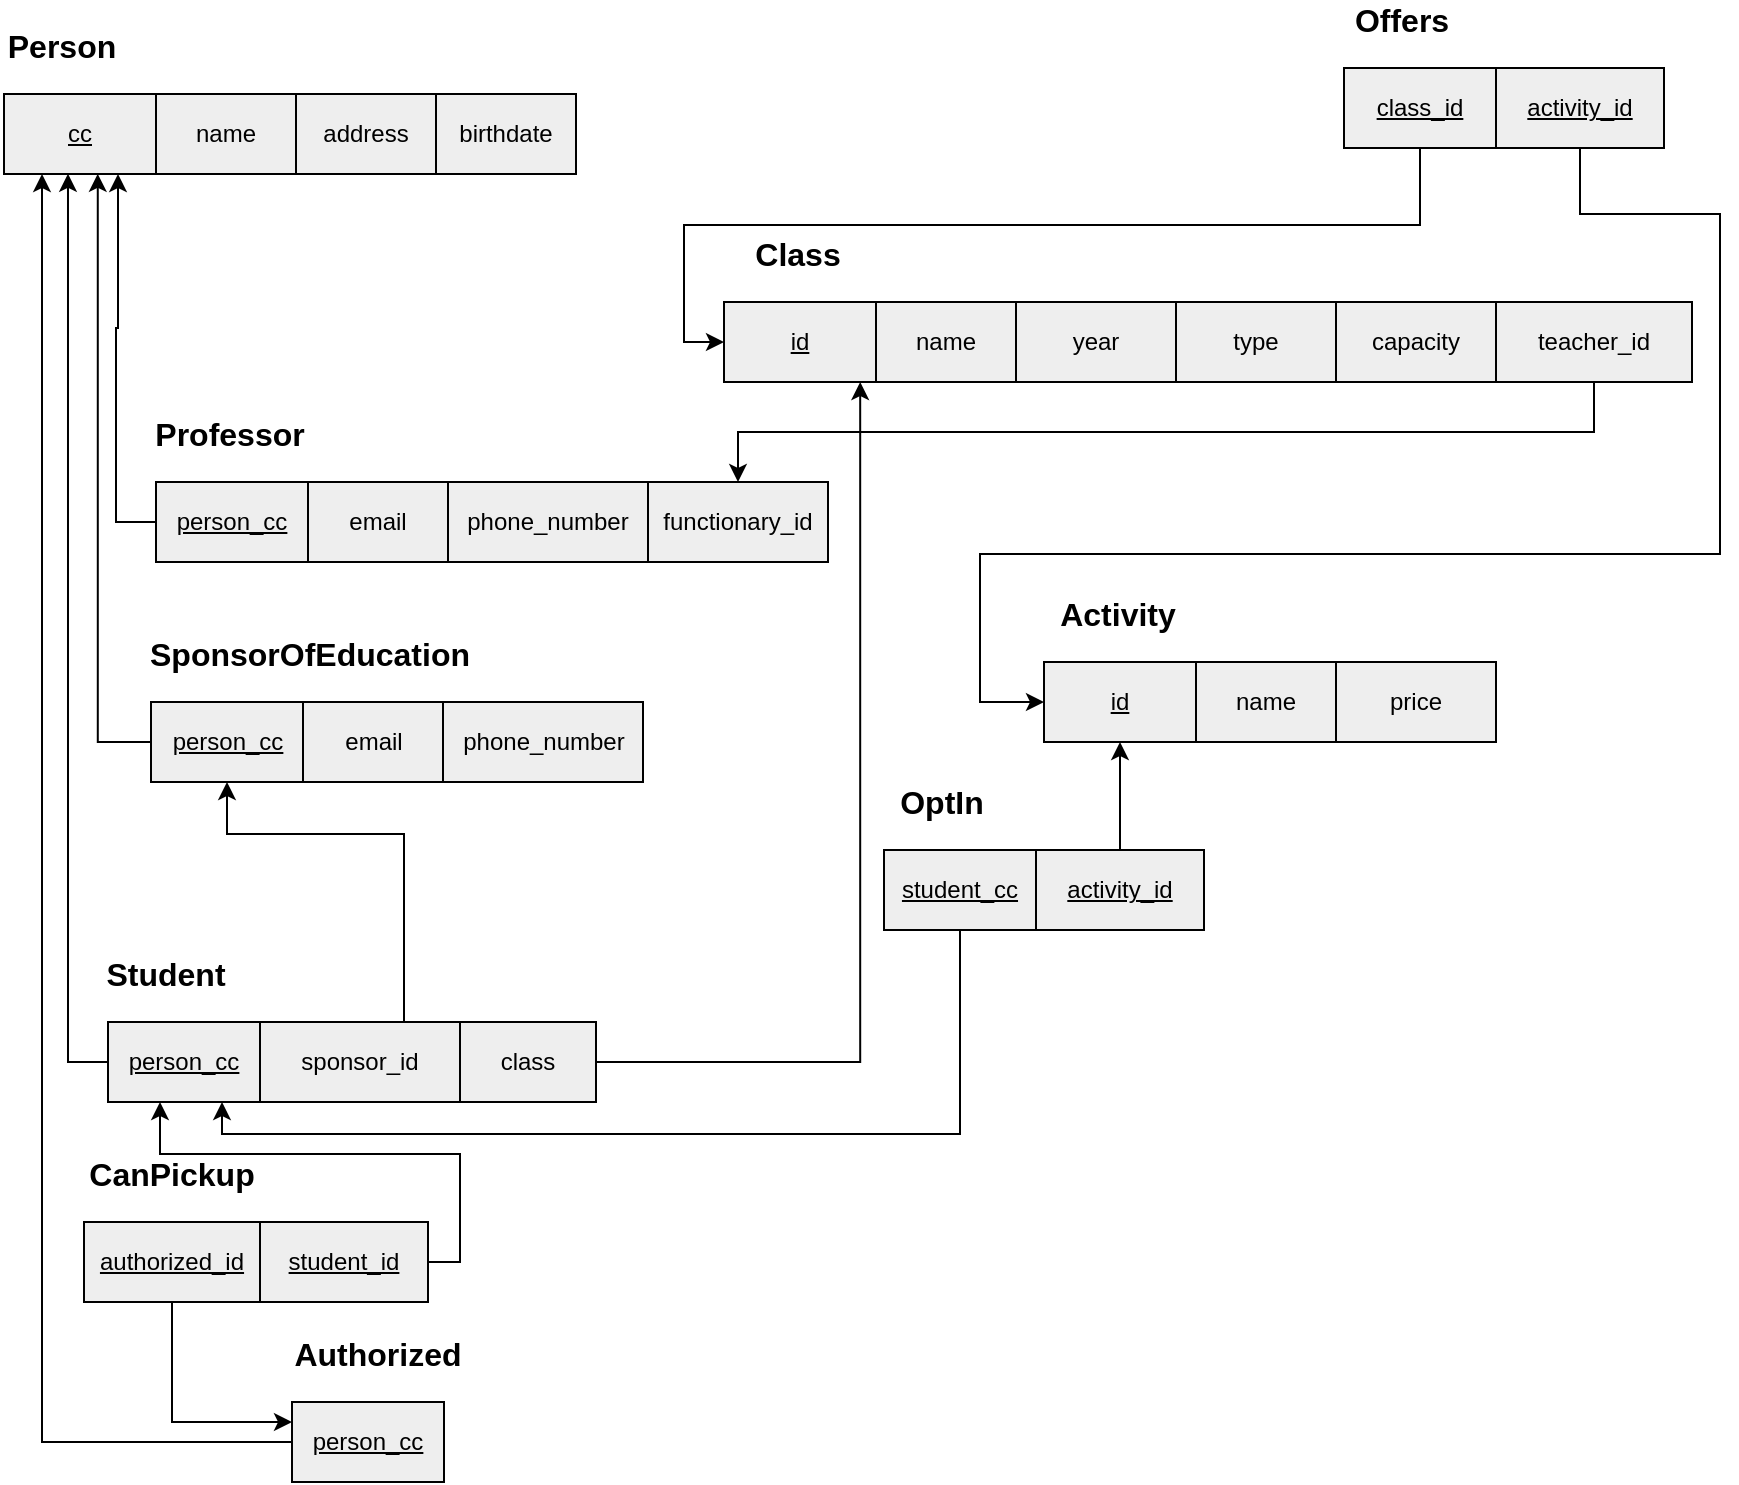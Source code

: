 <mxfile version="14.5.1" type="device"><diagram id="QZgWrewyPu_g0IEHQisK" name="Page-1"><mxGraphModel dx="1673" dy="967" grid="1" gridSize="10" guides="1" tooltips="1" connect="1" arrows="1" fold="1" page="1" pageScale="1" pageWidth="919" pageHeight="800" math="0" shadow="0"><root><mxCell id="0"/><mxCell id="1" parent="0"/><mxCell id="vDuK-zscZmKeq3tI9bKa-1" value="&lt;span style=&quot;font-size: 16px&quot;&gt;&lt;b&gt;Person&lt;/b&gt;&lt;/span&gt;" style="text;html=1;strokeColor=none;fillColor=none;align=center;verticalAlign=middle;whiteSpace=wrap;rounded=0;" parent="1" vertex="1"><mxGeometry x="40" y="46" width="62" height="20" as="geometry"/></mxCell><mxCell id="vDuK-zscZmKeq3tI9bKa-2" value="&lt;u&gt;cc&lt;/u&gt;" style="rounded=0;whiteSpace=wrap;html=1;strokeColor=#000000;fillColor=#EEEEEE;" parent="1" vertex="1"><mxGeometry x="42" y="80" width="76" height="40" as="geometry"/></mxCell><mxCell id="vDuK-zscZmKeq3tI9bKa-3" value="name" style="rounded=0;whiteSpace=wrap;html=1;strokeColor=#000000;fillColor=#EEEEEE;" parent="1" vertex="1"><mxGeometry x="118" y="80" width="70" height="40" as="geometry"/></mxCell><mxCell id="vDuK-zscZmKeq3tI9bKa-4" value="address" style="rounded=0;whiteSpace=wrap;html=1;strokeColor=#000000;fillColor=#EEEEEE;" parent="1" vertex="1"><mxGeometry x="188" y="80" width="70" height="40" as="geometry"/></mxCell><mxCell id="vDuK-zscZmKeq3tI9bKa-9" value="birthdate" style="rounded=0;whiteSpace=wrap;html=1;strokeColor=#000000;fillColor=#EEEEEE;" parent="1" vertex="1"><mxGeometry x="258" y="80" width="70" height="40" as="geometry"/></mxCell><mxCell id="vDuK-zscZmKeq3tI9bKa-10" value="&lt;span style=&quot;font-size: 16px&quot;&gt;&lt;b&gt;Professor&lt;/b&gt;&lt;/span&gt;" style="text;html=1;strokeColor=none;fillColor=none;align=center;verticalAlign=middle;whiteSpace=wrap;rounded=0;" parent="1" vertex="1"><mxGeometry x="116" y="240" width="78" height="20" as="geometry"/></mxCell><mxCell id="vDuK-zscZmKeq3tI9bKa-40" style="edgeStyle=orthogonalEdgeStyle;rounded=0;orthogonalLoop=1;jettySize=auto;html=1;exitX=0;exitY=0.5;exitDx=0;exitDy=0;entryX=0.75;entryY=1;entryDx=0;entryDy=0;" parent="1" source="vDuK-zscZmKeq3tI9bKa-11" target="vDuK-zscZmKeq3tI9bKa-2" edge="1"><mxGeometry relative="1" as="geometry"/></mxCell><mxCell id="vDuK-zscZmKeq3tI9bKa-11" value="&lt;u&gt;person_cc&lt;/u&gt;" style="rounded=0;whiteSpace=wrap;html=1;strokeColor=#000000;fillColor=#EEEEEE;" parent="1" vertex="1"><mxGeometry x="118" y="274" width="76" height="40" as="geometry"/></mxCell><mxCell id="vDuK-zscZmKeq3tI9bKa-12" value="email" style="rounded=0;whiteSpace=wrap;html=1;strokeColor=#000000;fillColor=#EEEEEE;" parent="1" vertex="1"><mxGeometry x="194" y="274" width="70" height="40" as="geometry"/></mxCell><mxCell id="vDuK-zscZmKeq3tI9bKa-13" value="phone_number" style="rounded=0;whiteSpace=wrap;html=1;strokeColor=#000000;fillColor=#EEEEEE;" parent="1" vertex="1"><mxGeometry x="264" y="274" width="100" height="40" as="geometry"/></mxCell><mxCell id="vDuK-zscZmKeq3tI9bKa-14" value="functionary_id" style="rounded=0;whiteSpace=wrap;html=1;strokeColor=#000000;fillColor=#EEEEEE;" parent="1" vertex="1"><mxGeometry x="364" y="274" width="90" height="40" as="geometry"/></mxCell><mxCell id="vDuK-zscZmKeq3tI9bKa-17" value="&lt;span style=&quot;font-size: 16px&quot;&gt;&lt;b&gt;SponsorOfEducation&lt;/b&gt;&lt;/span&gt;" style="text;html=1;strokeColor=none;fillColor=none;align=center;verticalAlign=middle;whiteSpace=wrap;rounded=0;" parent="1" vertex="1"><mxGeometry x="106.5" y="350" width="176" height="20" as="geometry"/></mxCell><mxCell id="vDuK-zscZmKeq3tI9bKa-42" style="edgeStyle=orthogonalEdgeStyle;rounded=0;orthogonalLoop=1;jettySize=auto;html=1;exitX=0;exitY=0.5;exitDx=0;exitDy=0;entryX=0.617;entryY=0.998;entryDx=0;entryDy=0;entryPerimeter=0;" parent="1" source="vDuK-zscZmKeq3tI9bKa-18" edge="1" target="vDuK-zscZmKeq3tI9bKa-2"><mxGeometry relative="1" as="geometry"><mxPoint x="269" y="265" as="targetPoint"/></mxGeometry></mxCell><mxCell id="vDuK-zscZmKeq3tI9bKa-18" value="&lt;u&gt;person_cc&lt;/u&gt;" style="rounded=0;whiteSpace=wrap;html=1;strokeColor=#000000;fillColor=#EEEEEE;" parent="1" vertex="1"><mxGeometry x="115.5" y="384" width="76" height="40" as="geometry"/></mxCell><mxCell id="vDuK-zscZmKeq3tI9bKa-19" value="email" style="rounded=0;whiteSpace=wrap;html=1;strokeColor=#000000;fillColor=#EEEEEE;" parent="1" vertex="1"><mxGeometry x="191.5" y="384" width="70" height="40" as="geometry"/></mxCell><mxCell id="vDuK-zscZmKeq3tI9bKa-20" value="phone_number" style="rounded=0;whiteSpace=wrap;html=1;strokeColor=#000000;fillColor=#EEEEEE;" parent="1" vertex="1"><mxGeometry x="261.5" y="384" width="100" height="40" as="geometry"/></mxCell><mxCell id="vDuK-zscZmKeq3tI9bKa-22" value="&lt;span style=&quot;font-size: 16px&quot;&gt;&lt;b&gt;Student&lt;/b&gt;&lt;/span&gt;" style="text;html=1;strokeColor=none;fillColor=none;align=center;verticalAlign=middle;whiteSpace=wrap;rounded=0;" parent="1" vertex="1"><mxGeometry x="76" y="510" width="94" height="20" as="geometry"/></mxCell><mxCell id="vDuK-zscZmKeq3tI9bKa-43" style="edgeStyle=orthogonalEdgeStyle;rounded=0;orthogonalLoop=1;jettySize=auto;html=1;exitX=0;exitY=0.5;exitDx=0;exitDy=0;entryX=0.421;entryY=0.997;entryDx=0;entryDy=0;entryPerimeter=0;" parent="1" source="vDuK-zscZmKeq3tI9bKa-23" edge="1" target="vDuK-zscZmKeq3tI9bKa-2"><mxGeometry relative="1" as="geometry"><mxPoint x="254" y="265" as="targetPoint"/></mxGeometry></mxCell><mxCell id="vDuK-zscZmKeq3tI9bKa-23" value="&lt;u&gt;person_cc&lt;/u&gt;" style="rounded=0;whiteSpace=wrap;html=1;strokeColor=#000000;fillColor=#EEEEEE;" parent="1" vertex="1"><mxGeometry x="94" y="544" width="76" height="40" as="geometry"/></mxCell><mxCell id="vDuK-zscZmKeq3tI9bKa-26" value="&lt;span style=&quot;font-size: 16px&quot;&gt;&lt;b&gt;Authorized&lt;/b&gt;&lt;/span&gt;" style="text;html=1;strokeColor=none;fillColor=none;align=center;verticalAlign=middle;whiteSpace=wrap;rounded=0;" parent="1" vertex="1"><mxGeometry x="182" y="700" width="94" height="20" as="geometry"/></mxCell><mxCell id="vDuK-zscZmKeq3tI9bKa-44" style="edgeStyle=orthogonalEdgeStyle;rounded=0;orthogonalLoop=1;jettySize=auto;html=1;exitX=0;exitY=0.5;exitDx=0;exitDy=0;entryX=0.25;entryY=1;entryDx=0;entryDy=0;" parent="1" source="vDuK-zscZmKeq3tI9bKa-27" target="vDuK-zscZmKeq3tI9bKa-2" edge="1"><mxGeometry relative="1" as="geometry"/></mxCell><mxCell id="vDuK-zscZmKeq3tI9bKa-27" value="&lt;u&gt;person_cc&lt;/u&gt;" style="rounded=0;whiteSpace=wrap;html=1;strokeColor=#000000;fillColor=#EEEEEE;" parent="1" vertex="1"><mxGeometry x="186" y="734" width="76" height="40" as="geometry"/></mxCell><mxCell id="vDuK-zscZmKeq3tI9bKa-28" value="&lt;span style=&quot;font-size: 16px&quot;&gt;&lt;b&gt;Class&lt;/b&gt;&lt;/span&gt;" style="text;html=1;strokeColor=none;fillColor=none;align=center;verticalAlign=middle;whiteSpace=wrap;rounded=0;" parent="1" vertex="1"><mxGeometry x="400" y="150" width="78" height="20" as="geometry"/></mxCell><mxCell id="vDuK-zscZmKeq3tI9bKa-29" value="&lt;u&gt;id&lt;/u&gt;" style="rounded=0;whiteSpace=wrap;html=1;strokeColor=#000000;fillColor=#EEEEEE;" parent="1" vertex="1"><mxGeometry x="402" y="184" width="76" height="40" as="geometry"/></mxCell><mxCell id="vDuK-zscZmKeq3tI9bKa-30" value="name" style="rounded=0;whiteSpace=wrap;html=1;strokeColor=#000000;fillColor=#EEEEEE;" parent="1" vertex="1"><mxGeometry x="478" y="184" width="70" height="40" as="geometry"/></mxCell><mxCell id="vDuK-zscZmKeq3tI9bKa-31" value="year" style="rounded=0;whiteSpace=wrap;html=1;strokeColor=#000000;fillColor=#EEEEEE;" parent="1" vertex="1"><mxGeometry x="548" y="184" width="80" height="40" as="geometry"/></mxCell><mxCell id="vDuK-zscZmKeq3tI9bKa-32" value="type" style="rounded=0;whiteSpace=wrap;html=1;strokeColor=#000000;fillColor=#EEEEEE;" parent="1" vertex="1"><mxGeometry x="628" y="184" width="80" height="40" as="geometry"/></mxCell><mxCell id="vDuK-zscZmKeq3tI9bKa-33" value="capacity" style="rounded=0;whiteSpace=wrap;html=1;strokeColor=#000000;fillColor=#EEEEEE;" parent="1" vertex="1"><mxGeometry x="708" y="184" width="80" height="40" as="geometry"/></mxCell><mxCell id="vDuK-zscZmKeq3tI9bKa-34" value="&lt;span style=&quot;font-size: 16px&quot;&gt;&lt;b&gt;Activity&lt;/b&gt;&lt;/span&gt;" style="text;html=1;strokeColor=none;fillColor=none;align=center;verticalAlign=middle;whiteSpace=wrap;rounded=0;" parent="1" vertex="1"><mxGeometry x="560" y="330" width="78" height="20" as="geometry"/></mxCell><mxCell id="vDuK-zscZmKeq3tI9bKa-35" value="&lt;u&gt;id&lt;/u&gt;" style="rounded=0;whiteSpace=wrap;html=1;strokeColor=#000000;fillColor=#EEEEEE;" parent="1" vertex="1"><mxGeometry x="562" y="364" width="76" height="40" as="geometry"/></mxCell><mxCell id="vDuK-zscZmKeq3tI9bKa-36" value="name" style="rounded=0;whiteSpace=wrap;html=1;strokeColor=#000000;fillColor=#EEEEEE;" parent="1" vertex="1"><mxGeometry x="638" y="364" width="70" height="40" as="geometry"/></mxCell><mxCell id="vDuK-zscZmKeq3tI9bKa-37" value="price" style="rounded=0;whiteSpace=wrap;html=1;strokeColor=#000000;fillColor=#EEEEEE;" parent="1" vertex="1"><mxGeometry x="708" y="364" width="80" height="40" as="geometry"/></mxCell><mxCell id="vDuK-zscZmKeq3tI9bKa-45" value="&lt;span style=&quot;font-size: 16px&quot;&gt;&lt;b&gt;Offers&lt;/b&gt;&lt;/span&gt;" style="text;html=1;strokeColor=none;fillColor=none;align=center;verticalAlign=middle;whiteSpace=wrap;rounded=0;" parent="1" vertex="1"><mxGeometry x="710" y="33" width="62" height="20" as="geometry"/></mxCell><mxCell id="vDuK-zscZmKeq3tI9bKa-49" style="edgeStyle=orthogonalEdgeStyle;rounded=0;orthogonalLoop=1;jettySize=auto;html=1;exitX=0.5;exitY=1;exitDx=0;exitDy=0;entryX=0;entryY=0.5;entryDx=0;entryDy=0;" parent="1" source="vDuK-zscZmKeq3tI9bKa-46" target="vDuK-zscZmKeq3tI9bKa-29" edge="1"><mxGeometry relative="1" as="geometry"/></mxCell><mxCell id="vDuK-zscZmKeq3tI9bKa-46" value="&lt;u&gt;class_id&lt;/u&gt;" style="rounded=0;whiteSpace=wrap;html=1;strokeColor=#000000;fillColor=#EEEEEE;" parent="1" vertex="1"><mxGeometry x="712" y="67" width="76" height="40" as="geometry"/></mxCell><mxCell id="vDuK-zscZmKeq3tI9bKa-48" style="edgeStyle=orthogonalEdgeStyle;rounded=0;orthogonalLoop=1;jettySize=auto;html=1;exitX=0.5;exitY=1;exitDx=0;exitDy=0;entryX=0;entryY=0.5;entryDx=0;entryDy=0;" parent="1" source="vDuK-zscZmKeq3tI9bKa-47" target="vDuK-zscZmKeq3tI9bKa-35" edge="1"><mxGeometry relative="1" as="geometry"><Array as="points"><mxPoint x="830" y="140"/><mxPoint x="900" y="140"/><mxPoint x="900" y="310"/><mxPoint x="530" y="310"/><mxPoint x="530" y="384"/></Array></mxGeometry></mxCell><mxCell id="vDuK-zscZmKeq3tI9bKa-47" value="&lt;u&gt;activity_id&lt;/u&gt;" style="rounded=0;whiteSpace=wrap;html=1;strokeColor=#000000;fillColor=#EEEEEE;" parent="1" vertex="1"><mxGeometry x="788" y="67" width="84" height="40" as="geometry"/></mxCell><mxCell id="vDuK-zscZmKeq3tI9bKa-54" style="edgeStyle=orthogonalEdgeStyle;rounded=0;orthogonalLoop=1;jettySize=auto;html=1;exitX=0.5;exitY=1;exitDx=0;exitDy=0;entryX=0.5;entryY=0;entryDx=0;entryDy=0;" parent="1" source="vDuK-zscZmKeq3tI9bKa-53" target="vDuK-zscZmKeq3tI9bKa-14" edge="1"><mxGeometry relative="1" as="geometry"/></mxCell><mxCell id="vDuK-zscZmKeq3tI9bKa-53" value="teacher_id" style="rounded=0;whiteSpace=wrap;html=1;strokeColor=#000000;fillColor=#EEEEEE;" parent="1" vertex="1"><mxGeometry x="788" y="184" width="98" height="40" as="geometry"/></mxCell><mxCell id="vDuK-zscZmKeq3tI9bKa-58" style="edgeStyle=orthogonalEdgeStyle;rounded=0;orthogonalLoop=1;jettySize=auto;html=1;exitX=0.5;exitY=0;exitDx=0;exitDy=0;entryX=0.5;entryY=1;entryDx=0;entryDy=0;" parent="1" source="vDuK-zscZmKeq3tI9bKa-55" target="vDuK-zscZmKeq3tI9bKa-18" edge="1"><mxGeometry relative="1" as="geometry"><Array as="points"><mxPoint x="242" y="450"/><mxPoint x="154" y="450"/></Array></mxGeometry></mxCell><mxCell id="vDuK-zscZmKeq3tI9bKa-55" value="sponsor_id" style="rounded=0;whiteSpace=wrap;html=1;strokeColor=#000000;fillColor=#EEEEEE;" parent="1" vertex="1"><mxGeometry x="170" y="544" width="100" height="40" as="geometry"/></mxCell><mxCell id="vDuK-zscZmKeq3tI9bKa-59" value="&lt;span style=&quot;font-size: 16px&quot;&gt;&lt;b&gt;CanPickup&lt;/b&gt;&lt;/span&gt;" style="text;html=1;strokeColor=none;fillColor=none;align=center;verticalAlign=middle;whiteSpace=wrap;rounded=0;" parent="1" vertex="1"><mxGeometry x="76" y="610" width="100" height="20" as="geometry"/></mxCell><mxCell id="vDuK-zscZmKeq3tI9bKa-64" style="edgeStyle=orthogonalEdgeStyle;rounded=0;orthogonalLoop=1;jettySize=auto;html=1;exitX=0.5;exitY=1;exitDx=0;exitDy=0;entryX=0;entryY=0.25;entryDx=0;entryDy=0;" parent="1" source="vDuK-zscZmKeq3tI9bKa-60" target="vDuK-zscZmKeq3tI9bKa-27" edge="1"><mxGeometry relative="1" as="geometry"/></mxCell><mxCell id="vDuK-zscZmKeq3tI9bKa-60" value="&lt;u&gt;authorized_id&lt;/u&gt;" style="rounded=0;whiteSpace=wrap;html=1;strokeColor=#000000;fillColor=#EEEEEE;" parent="1" vertex="1"><mxGeometry x="82" y="644" width="88" height="40" as="geometry"/></mxCell><mxCell id="vDuK-zscZmKeq3tI9bKa-63" style="edgeStyle=orthogonalEdgeStyle;rounded=0;orthogonalLoop=1;jettySize=auto;html=1;exitX=1;exitY=0.5;exitDx=0;exitDy=0;" parent="1" source="vDuK-zscZmKeq3tI9bKa-61" edge="1"><mxGeometry relative="1" as="geometry"><mxPoint x="120" y="584" as="targetPoint"/><Array as="points"><mxPoint x="270" y="664"/><mxPoint x="270" y="610"/><mxPoint x="120" y="610"/></Array></mxGeometry></mxCell><mxCell id="vDuK-zscZmKeq3tI9bKa-61" value="&lt;u&gt;student_id&lt;/u&gt;" style="rounded=0;whiteSpace=wrap;html=1;strokeColor=#000000;fillColor=#EEEEEE;" parent="1" vertex="1"><mxGeometry x="170" y="644" width="84" height="40" as="geometry"/></mxCell><mxCell id="vDuK-zscZmKeq3tI9bKa-66" style="edgeStyle=orthogonalEdgeStyle;rounded=0;orthogonalLoop=1;jettySize=auto;html=1;exitX=1;exitY=0.5;exitDx=0;exitDy=0;entryX=0.896;entryY=1;entryDx=0;entryDy=0;entryPerimeter=0;" parent="1" source="vDuK-zscZmKeq3tI9bKa-65" target="vDuK-zscZmKeq3tI9bKa-29" edge="1"><mxGeometry relative="1" as="geometry"><mxPoint x="470" y="230" as="targetPoint"/><Array as="points"><mxPoint x="470" y="564"/></Array></mxGeometry></mxCell><mxCell id="vDuK-zscZmKeq3tI9bKa-65" value="class" style="rounded=0;whiteSpace=wrap;html=1;strokeColor=#000000;fillColor=#EEEEEE;" parent="1" vertex="1"><mxGeometry x="270" y="544" width="68" height="40" as="geometry"/></mxCell><mxCell id="vDuK-zscZmKeq3tI9bKa-67" value="&lt;span style=&quot;font-size: 16px&quot;&gt;&lt;b&gt;OptIn&lt;/b&gt;&lt;/span&gt;" style="text;html=1;strokeColor=none;fillColor=none;align=center;verticalAlign=middle;whiteSpace=wrap;rounded=0;" parent="1" vertex="1"><mxGeometry x="480" y="424" width="62" height="20" as="geometry"/></mxCell><mxCell id="vDuK-zscZmKeq3tI9bKa-72" style="edgeStyle=orthogonalEdgeStyle;rounded=0;orthogonalLoop=1;jettySize=auto;html=1;exitX=0.5;exitY=1;exitDx=0;exitDy=0;entryX=0.75;entryY=1;entryDx=0;entryDy=0;" parent="1" source="vDuK-zscZmKeq3tI9bKa-68" target="vDuK-zscZmKeq3tI9bKa-23" edge="1"><mxGeometry relative="1" as="geometry"><mxPoint x="450" y="560" as="targetPoint"/><Array as="points"><mxPoint x="520" y="600"/><mxPoint x="151" y="600"/></Array></mxGeometry></mxCell><mxCell id="vDuK-zscZmKeq3tI9bKa-68" value="&lt;u&gt;student_cc&lt;/u&gt;" style="rounded=0;whiteSpace=wrap;html=1;strokeColor=#000000;fillColor=#EEEEEE;" parent="1" vertex="1"><mxGeometry x="482" y="458" width="76" height="40" as="geometry"/></mxCell><mxCell id="vDuK-zscZmKeq3tI9bKa-70" style="edgeStyle=orthogonalEdgeStyle;rounded=0;orthogonalLoop=1;jettySize=auto;html=1;exitX=0.5;exitY=0;exitDx=0;exitDy=0;entryX=0.5;entryY=1;entryDx=0;entryDy=0;" parent="1" source="vDuK-zscZmKeq3tI9bKa-69" target="vDuK-zscZmKeq3tI9bKa-35" edge="1"><mxGeometry relative="1" as="geometry"/></mxCell><mxCell id="vDuK-zscZmKeq3tI9bKa-69" value="&lt;u&gt;activity_id&lt;/u&gt;" style="rounded=0;whiteSpace=wrap;html=1;strokeColor=#000000;fillColor=#EEEEEE;" parent="1" vertex="1"><mxGeometry x="558" y="458" width="84" height="40" as="geometry"/></mxCell></root></mxGraphModel></diagram></mxfile>